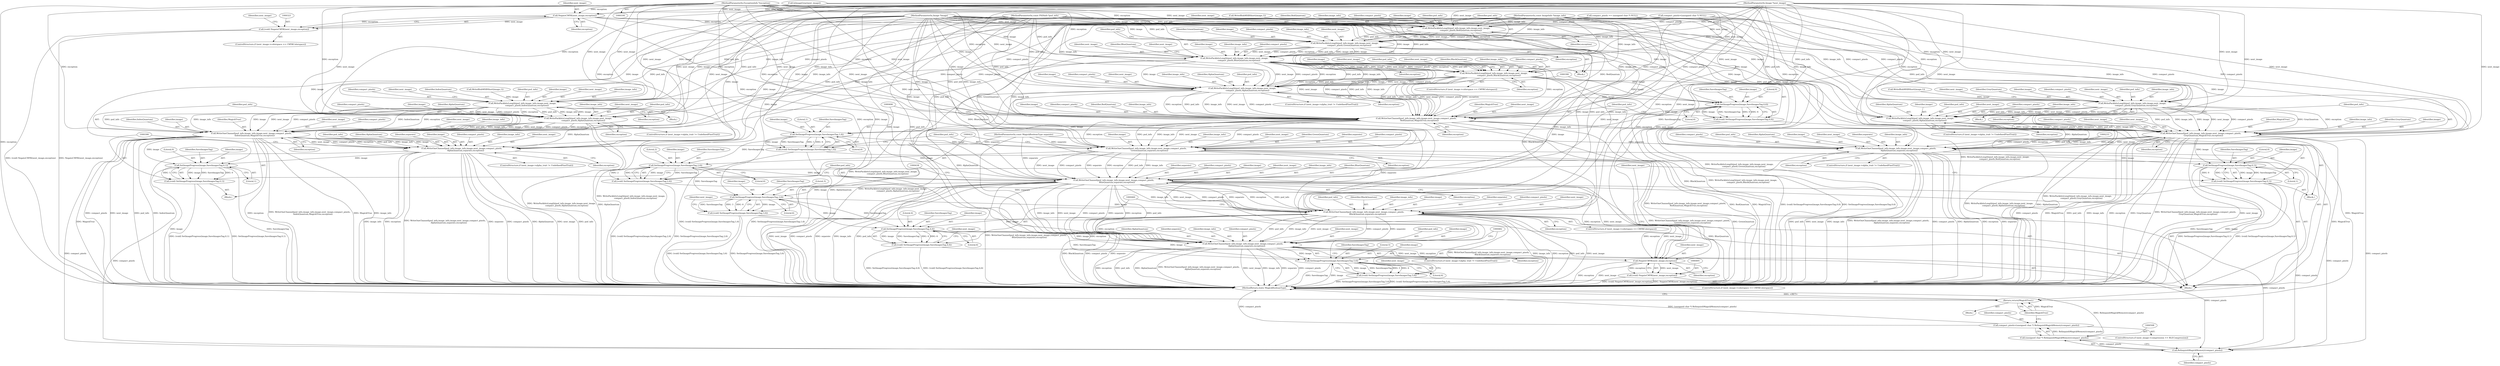 digraph "0_ImageMagick_6f1879d498bcc5cce12fe0c5decb8dbc0f608e5d@pointer" {
"1000110" [label="(MethodParameterIn,ExceptionInfo *exception)"];
"1000186" [label="(Call,WritePackbitsLength(psd_info,image_info,image,next_image,\n            compact_pixels,GrayQuantum,exception))"];
"1000200" [label="(Call,WritePackbitsLength(psd_info,image_info,image,next_image,\n              compact_pixels,AlphaQuantum,exception))"];
"1000208" [label="(Call,WriteOneChannel(psd_info,image_info,image,next_image,compact_pixels,\n        GrayQuantum,MagickTrue,exception))"];
"1000223" [label="(Call,WriteOneChannel(psd_info,image_info,image,next_image,compact_pixels,\n          AlphaQuantum,separate,exception))"];
"1000234" [label="(Call,SetImageProgress(image,SaveImagesTag,0,1))"];
"1000232" [label="(Call,(void) SetImageProgress(image,SaveImagesTag,0,1))"];
"1000509" [label="(Call,RelinquishMagickMemory(compact_pixels))"];
"1000507" [label="(Call,(unsigned char *) RelinquishMagickMemory(compact_pixels))"];
"1000505" [label="(Call,compact_pixels=(unsigned char *) RelinquishMagickMemory(compact_pixels))"];
"1000511" [label="(Return,return(MagickTrue);)"];
"1000259" [label="(Call,WritePackbitsLength(psd_info,image_info,image,next_image,\n              compact_pixels,IndexQuantum,exception))"];
"1000273" [label="(Call,WritePackbitsLength(psd_info,image_info,image,next_image,\n                compact_pixels,AlphaQuantum,exception))"];
"1000281" [label="(Call,WriteOneChannel(psd_info,image_info,image,next_image,compact_pixels,\n          IndexQuantum,MagickTrue,exception))"];
"1000296" [label="(Call,WriteOneChannel(psd_info,image_info,image,next_image,compact_pixels,\n            AlphaQuantum,separate,exception))"];
"1000307" [label="(Call,SetImageProgress(image,SaveImagesTag,0,1))"];
"1000305" [label="(Call,(void) SetImageProgress(image,SaveImagesTag,0,1))"];
"1000322" [label="(Call,NegateCMYK(next_image,exception))"];
"1000320" [label="(Call,(void) NegateCMYK(next_image,exception))"];
"1000337" [label="(Call,WritePackbitsLength(psd_info,image_info,image,next_image,\n              compact_pixels,RedQuantum,exception))"];
"1000345" [label="(Call,WritePackbitsLength(psd_info,image_info,image,next_image,\n              compact_pixels,GreenQuantum,exception))"];
"1000353" [label="(Call,WritePackbitsLength(psd_info,image_info,image,next_image,\n              compact_pixels,BlueQuantum,exception))"];
"1000367" [label="(Call,WritePackbitsLength(psd_info,image_info,image,next_image,\n                compact_pixels,BlackQuantum,exception))"];
"1000381" [label="(Call,WritePackbitsLength(psd_info,image_info,image,next_image,\n                compact_pixels,AlphaQuantum,exception))"];
"1000391" [label="(Call,SetImageProgress(image,SaveImagesTag,0,6))"];
"1000389" [label="(Call,(void) SetImageProgress(image,SaveImagesTag,0,6))"];
"1000396" [label="(Call,WriteOneChannel(psd_info,image_info,image,next_image,compact_pixels,\n          RedQuantum,MagickTrue,exception))"];
"1000407" [label="(Call,SetImageProgress(image,SaveImagesTag,1,6))"];
"1000405" [label="(Call,(void) SetImageProgress(image,SaveImagesTag,1,6))"];
"1000412" [label="(Call,WriteOneChannel(psd_info,image_info,image,next_image,compact_pixels,\n          GreenQuantum,separate,exception))"];
"1000423" [label="(Call,SetImageProgress(image,SaveImagesTag,2,6))"];
"1000421" [label="(Call,(void) SetImageProgress(image,SaveImagesTag,2,6))"];
"1000428" [label="(Call,WriteOneChannel(psd_info,image_info,image,next_image,compact_pixels,\n          BlueQuantum,separate,exception))"];
"1000439" [label="(Call,SetImageProgress(image,SaveImagesTag,3,6))"];
"1000437" [label="(Call,(void) SetImageProgress(image,SaveImagesTag,3,6))"];
"1000450" [label="(Call,WriteOneChannel(psd_info,image_info,image,next_image,compact_pixels,\n            BlackQuantum,separate,exception))"];
"1000461" [label="(Call,SetImageProgress(image,SaveImagesTag,4,6))"];
"1000459" [label="(Call,(void) SetImageProgress(image,SaveImagesTag,4,6))"];
"1000472" [label="(Call,WriteOneChannel(psd_info,image_info,image,next_image,compact_pixels,\n            AlphaQuantum,separate,exception))"];
"1000483" [label="(Call,SetImageProgress(image,SaveImagesTag,5,6))"];
"1000481" [label="(Call,(void) SetImageProgress(image,SaveImagesTag,5,6))"];
"1000496" [label="(Call,NegateCMYK(next_image,exception))"];
"1000494" [label="(Call,(void) NegateCMYK(next_image,exception))"];
"1000483" [label="(Call,SetImageProgress(image,SaveImagesTag,5,6))"];
"1000509" [label="(Call,RelinquishMagickMemory(compact_pixels))"];
"1000412" [label="(Call,WriteOneChannel(psd_info,image_info,image,next_image,compact_pixels,\n          GreenQuantum,separate,exception))"];
"1000393" [label="(Identifier,SaveImagesTag)"];
"1000397" [label="(Identifier,psd_info)"];
"1000424" [label="(Identifier,image)"];
"1000484" [label="(Identifier,image)"];
"1000170" [label="(Call,IsImageGray(next_image))"];
"1000478" [label="(Identifier,AlphaQuantum)"];
"1000415" [label="(Identifier,image)"];
"1000228" [label="(Identifier,compact_pixels)"];
"1000403" [label="(Identifier,MagickTrue)"];
"1000364" [label="(Identifier,next_image)"];
"1000479" [label="(Identifier,separate)"];
"1000192" [label="(Identifier,GrayQuantum)"];
"1000213" [label="(Identifier,compact_pixels)"];
"1000189" [label="(Identifier,image)"];
"1000260" [label="(Identifier,psd_info)"];
"1000408" [label="(Identifier,image)"];
"1000298" [label="(Identifier,image_info)"];
"1000378" [label="(Identifier,next_image)"];
"1000290" [label="(ControlStructure,if (next_image->alpha_trait != UndefinedPixelTrait))"];
"1000437" [label="(Call,(void) SetImageProgress(image,SaveImagesTag,3,6))"];
"1000202" [label="(Identifier,image_info)"];
"1000481" [label="(Call,(void) SetImageProgress(image,SaveImagesTag,5,6))"];
"1000220" [label="(Identifier,next_image)"];
"1000212" [label="(Identifier,next_image)"];
"1000296" [label="(Call,WriteOneChannel(psd_info,image_info,image,next_image,compact_pixels,\n            AlphaQuantum,separate,exception))"];
"1000340" [label="(Identifier,image)"];
"1000348" [label="(Identifier,image)"];
"1000413" [label="(Identifier,psd_info)"];
"1000474" [label="(Identifier,image_info)"];
"1000224" [label="(Identifier,psd_info)"];
"1000443" [label="(Literal,6)"];
"1000477" [label="(Identifier,compact_pixels)"];
"1000512" [label="(Identifier,MagickTrue)"];
"1000263" [label="(Identifier,next_image)"];
"1000201" [label="(Identifier,psd_info)"];
"1000307" [label="(Call,SetImageProgress(image,SaveImagesTag,0,1))"];
"1000313" [label="(Block,)"];
"1000266" [label="(Identifier,exception)"];
"1000186" [label="(Call,WritePackbitsLength(psd_info,image_info,image,next_image,\n            compact_pixels,GrayQuantum,exception))"];
"1000373" [label="(Identifier,BlackQuantum)"];
"1000350" [label="(Identifier,compact_pixels)"];
"1000356" [label="(Identifier,image)"];
"1000505" [label="(Call,compact_pixels=(unsigned char *) RelinquishMagickMemory(compact_pixels))"];
"1000300" [label="(Identifier,next_image)"];
"1000209" [label="(Identifier,psd_info)"];
"1000410" [label="(Literal,1)"];
"1000229" [label="(Identifier,AlphaQuantum)"];
"1000206" [label="(Identifier,AlphaQuantum)"];
"1000370" [label="(Identifier,image)"];
"1000208" [label="(Call,WriteOneChannel(psd_info,image_info,image,next_image,compact_pixels,\n        GrayQuantum,MagickTrue,exception))"];
"1000226" [label="(Identifier,image)"];
"1000510" [label="(Identifier,compact_pixels)"];
"1000105" [label="(MethodParameterIn,const PSDInfo *psd_info)"];
"1000106" [label="(MethodParameterIn,const ImageInfo *image_info)"];
"1000261" [label="(Identifier,image_info)"];
"1000498" [label="(Identifier,exception)"];
"1000361" [label="(ControlStructure,if (next_image->colorspace == CMYKColorspace))"];
"1000282" [label="(Identifier,psd_info)"];
"1000463" [label="(Identifier,SaveImagesTag)"];
"1000344" [label="(Identifier,exception)"];
"1000368" [label="(Identifier,psd_info)"];
"1000276" [label="(Identifier,image)"];
"1000285" [label="(Identifier,next_image)"];
"1000238" [label="(Literal,1)"];
"1000384" [label="(Identifier,image)"];
"1000203" [label="(Identifier,image)"];
"1000392" [label="(Identifier,image)"];
"1000426" [label="(Literal,2)"];
"1000435" [label="(Identifier,separate)"];
"1000231" [label="(Identifier,exception)"];
"1000472" [label="(Call,WriteOneChannel(psd_info,image_info,image,next_image,compact_pixels,\n            AlphaQuantum,separate,exception))"];
"1000223" [label="(Call,WriteOneChannel(psd_info,image_info,image,next_image,compact_pixels,\n          AlphaQuantum,separate,exception))"];
"1000371" [label="(Identifier,next_image)"];
"1000507" [label="(Call,(unsigned char *) RelinquishMagickMemory(compact_pixels))"];
"1000405" [label="(Call,(void) SetImageProgress(image,SaveImagesTag,1,6))"];
"1000447" [label="(Identifier,next_image)"];
"1000491" [label="(Identifier,next_image)"];
"1000215" [label="(Identifier,MagickTrue)"];
"1000338" [label="(Identifier,psd_info)"];
"1000322" [label="(Call,NegateCMYK(next_image,exception))"];
"1000323" [label="(Identifier,next_image)"];
"1000433" [label="(Identifier,compact_pixels)"];
"1000462" [label="(Identifier,image)"];
"1000480" [label="(Identifier,exception)"];
"1000511" [label="(Return,return(MagickTrue);)"];
"1000355" [label="(Identifier,image_info)"];
"1000431" [label="(Identifier,image)"];
"1000331" [label="(Block,)"];
"1000286" [label="(Identifier,compact_pixels)"];
"1000358" [label="(Identifier,compact_pixels)"];
"1000414" [label="(Identifier,image_info)"];
"1000386" [label="(Identifier,compact_pixels)"];
"1000465" [label="(Literal,6)"];
"1000160" [label="(Call,compact_pixels == (unsigned char *) NULL)"];
"1000280" [label="(Identifier,exception)"];
"1000293" [label="(Identifier,next_image)"];
"1000502" [label="(Identifier,next_image)"];
"1000253" [label="(Block,)"];
"1000476" [label="(Identifier,next_image)"];
"1000494" [label="(Call,(void) NegateCMYK(next_image,exception))"];
"1000191" [label="(Identifier,compact_pixels)"];
"1000429" [label="(Identifier,psd_info)"];
"1000488" [label="(ControlStructure,if (next_image->colorspace == CMYKColorspace))"];
"1000111" [label="(Block,)"];
"1000310" [label="(Literal,0)"];
"1000108" [label="(MethodParameterIn,Image *next_image)"];
"1000264" [label="(Identifier,compact_pixels)"];
"1000416" [label="(Identifier,next_image)"];
"1000375" [label="(ControlStructure,if (next_image->alpha_trait != UndefinedPixelTrait))"];
"1000388" [label="(Identifier,exception)"];
"1000428" [label="(Call,WriteOneChannel(psd_info,image_info,image,next_image,compact_pixels,\n          BlueQuantum,separate,exception))"];
"1000227" [label="(Identifier,next_image)"];
"1000194" [label="(ControlStructure,if (next_image->alpha_trait != UndefinedPixelTrait))"];
"1000383" [label="(Identifier,image_info)"];
"1000400" [label="(Identifier,next_image)"];
"1000497" [label="(Identifier,next_image)"];
"1000360" [label="(Identifier,exception)"];
"1000464" [label="(Literal,4)"];
"1000469" [label="(Identifier,next_image)"];
"1000387" [label="(Identifier,AlphaQuantum)"];
"1000110" [label="(MethodParameterIn,ExceptionInfo *exception)"];
"1000367" [label="(Call,WritePackbitsLength(psd_info,image_info,image,next_image,\n                compact_pixels,BlackQuantum,exception))"];
"1000270" [label="(Identifier,next_image)"];
"1000236" [label="(Identifier,SaveImagesTag)"];
"1000341" [label="(Identifier,next_image)"];
"1000432" [label="(Identifier,next_image)"];
"1000353" [label="(Call,WritePackbitsLength(psd_info,image_info,image,next_image,\n              compact_pixels,BlueQuantum,exception))"];
"1000109" [label="(MethodParameterIn,const MagickBooleanType separate)"];
"1000459" [label="(Call,(void) SetImageProgress(image,SaveImagesTag,4,6))"];
"1000466" [label="(ControlStructure,if (next_image->alpha_trait != UndefinedPixelTrait))"];
"1000496" [label="(Call,NegateCMYK(next_image,exception))"];
"1000190" [label="(Identifier,next_image)"];
"1000237" [label="(Literal,0)"];
"1000411" [label="(Literal,6)"];
"1000399" [label="(Identifier,image)"];
"1000265" [label="(Identifier,IndexQuantum)"];
"1000473" [label="(Identifier,psd_info)"];
"1000475" [label="(Identifier,image)"];
"1000382" [label="(Identifier,psd_info)"];
"1000187" [label="(Identifier,psd_info)"];
"1000451" [label="(Identifier,psd_info)"];
"1000506" [label="(Identifier,compact_pixels)"];
"1000389" [label="(Call,(void) SetImageProgress(image,SaveImagesTag,0,6))"];
"1000278" [label="(Identifier,compact_pixels)"];
"1000441" [label="(Identifier,SaveImagesTag)"];
"1000188" [label="(Identifier,image_info)"];
"1000183" [label="(Call,WriteBlobMSBShort(image,1))"];
"1000230" [label="(Identifier,separate)"];
"1000283" [label="(Identifier,image_info)"];
"1000204" [label="(Identifier,next_image)"];
"1000485" [label="(Identifier,SaveImagesTag)"];
"1000409" [label="(Identifier,SaveImagesTag)"];
"1000210" [label="(Identifier,image_info)"];
"1000328" [label="(Identifier,next_image)"];
"1000256" [label="(Call,WriteBlobMSBShort(image,1))"];
"1000352" [label="(Identifier,exception)"];
"1000427" [label="(Literal,6)"];
"1000436" [label="(Identifier,exception)"];
"1000289" [label="(Identifier,exception)"];
"1000351" [label="(Identifier,GreenQuantum)"];
"1000357" [label="(Identifier,next_image)"];
"1000235" [label="(Identifier,image)"];
"1000297" [label="(Identifier,psd_info)"];
"1000456" [label="(Identifier,BlackQuantum)"];
"1000407" [label="(Call,SetImageProgress(image,SaveImagesTag,1,6))"];
"1000513" [label="(MethodReturn,static MagickBooleanType)"];
"1000461" [label="(Call,SetImageProgress(image,SaveImagesTag,4,6))"];
"1000458" [label="(Identifier,exception)"];
"1000359" [label="(Identifier,BlueQuantum)"];
"1000234" [label="(Call,SetImageProgress(image,SaveImagesTag,0,1))"];
"1000395" [label="(Literal,6)"];
"1000107" [label="(MethodParameterIn,Image *image)"];
"1000207" [label="(Identifier,exception)"];
"1000345" [label="(Call,WritePackbitsLength(psd_info,image_info,image,next_image,\n              compact_pixels,GreenQuantum,exception))"];
"1000287" [label="(Identifier,IndexQuantum)"];
"1000334" [label="(Call,WriteBlobMSBShort(image,1))"];
"1000452" [label="(Identifier,image_info)"];
"1000205" [label="(Identifier,compact_pixels)"];
"1000381" [label="(Call,WritePackbitsLength(psd_info,image_info,image,next_image,\n                compact_pixels,AlphaQuantum,exception))"];
"1000232" [label="(Call,(void) SetImageProgress(image,SaveImagesTag,0,1))"];
"1000401" [label="(Identifier,compact_pixels)"];
"1000343" [label="(Identifier,RedQuantum)"];
"1000284" [label="(Identifier,image)"];
"1000324" [label="(Identifier,exception)"];
"1000262" [label="(Identifier,image)"];
"1000420" [label="(Identifier,exception)"];
"1000453" [label="(Identifier,image)"];
"1000457" [label="(Identifier,separate)"];
"1000246" [label="(Block,)"];
"1000339" [label="(Identifier,image_info)"];
"1000418" [label="(Identifier,GreenQuantum)"];
"1000430" [label="(Identifier,image_info)"];
"1000487" [label="(Literal,6)"];
"1000354" [label="(Identifier,psd_info)"];
"1000267" [label="(ControlStructure,if (next_image->alpha_trait != UndefinedPixelTrait))"];
"1000499" [label="(ControlStructure,if (next_image->compression == RLECompression))"];
"1000425" [label="(Identifier,SaveImagesTag)"];
"1000128" [label="(Call,compact_pixels=(unsigned char *) NULL)"];
"1000273" [label="(Call,WritePackbitsLength(psd_info,image_info,image,next_image,\n                compact_pixels,AlphaQuantum,exception))"];
"1000439" [label="(Call,SetImageProgress(image,SaveImagesTag,3,6))"];
"1000216" [label="(Identifier,exception)"];
"1000342" [label="(Identifier,compact_pixels)"];
"1000442" [label="(Literal,3)"];
"1000311" [label="(Literal,1)"];
"1000404" [label="(Identifier,exception)"];
"1000369" [label="(Identifier,image_info)"];
"1000279" [label="(Identifier,AlphaQuantum)"];
"1000320" [label="(Call,(void) NegateCMYK(next_image,exception))"];
"1000394" [label="(Literal,0)"];
"1000302" [label="(Identifier,AlphaQuantum)"];
"1000288" [label="(Identifier,MagickTrue)"];
"1000305" [label="(Call,(void) SetImageProgress(image,SaveImagesTag,0,1))"];
"1000217" [label="(ControlStructure,if (next_image->alpha_trait != UndefinedPixelTrait))"];
"1000450" [label="(Call,WriteOneChannel(psd_info,image_info,image,next_image,compact_pixels,\n            BlackQuantum,separate,exception))"];
"1000444" [label="(ControlStructure,if (next_image->colorspace == CMYKColorspace))"];
"1000419" [label="(Identifier,separate)"];
"1000304" [label="(Identifier,exception)"];
"1000486" [label="(Literal,5)"];
"1000434" [label="(Identifier,BlueQuantum)"];
"1000275" [label="(Identifier,image_info)"];
"1000346" [label="(Identifier,psd_info)"];
"1000440" [label="(Identifier,image)"];
"1000303" [label="(Identifier,separate)"];
"1000197" [label="(Identifier,next_image)"];
"1000347" [label="(Identifier,image_info)"];
"1000372" [label="(Identifier,compact_pixels)"];
"1000402" [label="(Identifier,RedQuantum)"];
"1000299" [label="(Identifier,image)"];
"1000421" [label="(Call,(void) SetImageProgress(image,SaveImagesTag,2,6))"];
"1000417" [label="(Identifier,compact_pixels)"];
"1000259" [label="(Call,WritePackbitsLength(psd_info,image_info,image,next_image,\n              compact_pixels,IndexQuantum,exception))"];
"1000173" [label="(Block,)"];
"1000455" [label="(Identifier,compact_pixels)"];
"1000398" [label="(Identifier,image_info)"];
"1000277" [label="(Identifier,next_image)"];
"1000225" [label="(Identifier,image_info)"];
"1000281" [label="(Call,WriteOneChannel(psd_info,image_info,image,next_image,compact_pixels,\n          IndexQuantum,MagickTrue,exception))"];
"1000454" [label="(Identifier,next_image)"];
"1000309" [label="(Identifier,SaveImagesTag)"];
"1000200" [label="(Call,WritePackbitsLength(psd_info,image_info,image,next_image,\n              compact_pixels,AlphaQuantum,exception))"];
"1000391" [label="(Call,SetImageProgress(image,SaveImagesTag,0,6))"];
"1000423" [label="(Call,SetImageProgress(image,SaveImagesTag,2,6))"];
"1000301" [label="(Identifier,compact_pixels)"];
"1000214" [label="(Identifier,GrayQuantum)"];
"1000385" [label="(Identifier,next_image)"];
"1000349" [label="(Identifier,next_image)"];
"1000314" [label="(ControlStructure,if (next_image->colorspace == CMYKColorspace))"];
"1000337" [label="(Call,WritePackbitsLength(psd_info,image_info,image,next_image,\n              compact_pixels,RedQuantum,exception))"];
"1000180" [label="(Block,)"];
"1000374" [label="(Identifier,exception)"];
"1000211" [label="(Identifier,image)"];
"1000193" [label="(Identifier,exception)"];
"1000308" [label="(Identifier,image)"];
"1000274" [label="(Identifier,psd_info)"];
"1000396" [label="(Call,WriteOneChannel(psd_info,image_info,image,next_image,compact_pixels,\n          RedQuantum,MagickTrue,exception))"];
"1000110" -> "1000104"  [label="AST: "];
"1000110" -> "1000513"  [label="DDG: exception"];
"1000110" -> "1000186"  [label="DDG: exception"];
"1000110" -> "1000200"  [label="DDG: exception"];
"1000110" -> "1000208"  [label="DDG: exception"];
"1000110" -> "1000223"  [label="DDG: exception"];
"1000110" -> "1000259"  [label="DDG: exception"];
"1000110" -> "1000273"  [label="DDG: exception"];
"1000110" -> "1000281"  [label="DDG: exception"];
"1000110" -> "1000296"  [label="DDG: exception"];
"1000110" -> "1000322"  [label="DDG: exception"];
"1000110" -> "1000337"  [label="DDG: exception"];
"1000110" -> "1000345"  [label="DDG: exception"];
"1000110" -> "1000353"  [label="DDG: exception"];
"1000110" -> "1000367"  [label="DDG: exception"];
"1000110" -> "1000381"  [label="DDG: exception"];
"1000110" -> "1000396"  [label="DDG: exception"];
"1000110" -> "1000412"  [label="DDG: exception"];
"1000110" -> "1000428"  [label="DDG: exception"];
"1000110" -> "1000450"  [label="DDG: exception"];
"1000110" -> "1000472"  [label="DDG: exception"];
"1000110" -> "1000496"  [label="DDG: exception"];
"1000186" -> "1000180"  [label="AST: "];
"1000186" -> "1000193"  [label="CFG: "];
"1000187" -> "1000186"  [label="AST: "];
"1000188" -> "1000186"  [label="AST: "];
"1000189" -> "1000186"  [label="AST: "];
"1000190" -> "1000186"  [label="AST: "];
"1000191" -> "1000186"  [label="AST: "];
"1000192" -> "1000186"  [label="AST: "];
"1000193" -> "1000186"  [label="AST: "];
"1000197" -> "1000186"  [label="CFG: "];
"1000186" -> "1000513"  [label="DDG: WritePackbitsLength(psd_info,image_info,image,next_image,\n            compact_pixels,GrayQuantum,exception)"];
"1000105" -> "1000186"  [label="DDG: psd_info"];
"1000106" -> "1000186"  [label="DDG: image_info"];
"1000183" -> "1000186"  [label="DDG: image"];
"1000107" -> "1000186"  [label="DDG: image"];
"1000170" -> "1000186"  [label="DDG: next_image"];
"1000108" -> "1000186"  [label="DDG: next_image"];
"1000128" -> "1000186"  [label="DDG: compact_pixels"];
"1000160" -> "1000186"  [label="DDG: compact_pixels"];
"1000186" -> "1000200"  [label="DDG: psd_info"];
"1000186" -> "1000200"  [label="DDG: image_info"];
"1000186" -> "1000200"  [label="DDG: image"];
"1000186" -> "1000200"  [label="DDG: next_image"];
"1000186" -> "1000200"  [label="DDG: compact_pixels"];
"1000186" -> "1000200"  [label="DDG: exception"];
"1000186" -> "1000208"  [label="DDG: psd_info"];
"1000186" -> "1000208"  [label="DDG: image_info"];
"1000186" -> "1000208"  [label="DDG: image"];
"1000186" -> "1000208"  [label="DDG: next_image"];
"1000186" -> "1000208"  [label="DDG: compact_pixels"];
"1000186" -> "1000208"  [label="DDG: GrayQuantum"];
"1000186" -> "1000208"  [label="DDG: exception"];
"1000200" -> "1000194"  [label="AST: "];
"1000200" -> "1000207"  [label="CFG: "];
"1000201" -> "1000200"  [label="AST: "];
"1000202" -> "1000200"  [label="AST: "];
"1000203" -> "1000200"  [label="AST: "];
"1000204" -> "1000200"  [label="AST: "];
"1000205" -> "1000200"  [label="AST: "];
"1000206" -> "1000200"  [label="AST: "];
"1000207" -> "1000200"  [label="AST: "];
"1000209" -> "1000200"  [label="CFG: "];
"1000200" -> "1000513"  [label="DDG: WritePackbitsLength(psd_info,image_info,image,next_image,\n              compact_pixels,AlphaQuantum,exception)"];
"1000200" -> "1000513"  [label="DDG: AlphaQuantum"];
"1000105" -> "1000200"  [label="DDG: psd_info"];
"1000106" -> "1000200"  [label="DDG: image_info"];
"1000107" -> "1000200"  [label="DDG: image"];
"1000108" -> "1000200"  [label="DDG: next_image"];
"1000200" -> "1000208"  [label="DDG: psd_info"];
"1000200" -> "1000208"  [label="DDG: image_info"];
"1000200" -> "1000208"  [label="DDG: image"];
"1000200" -> "1000208"  [label="DDG: next_image"];
"1000200" -> "1000208"  [label="DDG: compact_pixels"];
"1000200" -> "1000208"  [label="DDG: exception"];
"1000200" -> "1000223"  [label="DDG: AlphaQuantum"];
"1000208" -> "1000173"  [label="AST: "];
"1000208" -> "1000216"  [label="CFG: "];
"1000209" -> "1000208"  [label="AST: "];
"1000210" -> "1000208"  [label="AST: "];
"1000211" -> "1000208"  [label="AST: "];
"1000212" -> "1000208"  [label="AST: "];
"1000213" -> "1000208"  [label="AST: "];
"1000214" -> "1000208"  [label="AST: "];
"1000215" -> "1000208"  [label="AST: "];
"1000216" -> "1000208"  [label="AST: "];
"1000220" -> "1000208"  [label="CFG: "];
"1000208" -> "1000513"  [label="DDG: psd_info"];
"1000208" -> "1000513"  [label="DDG: image_info"];
"1000208" -> "1000513"  [label="DDG: exception"];
"1000208" -> "1000513"  [label="DDG: GrayQuantum"];
"1000208" -> "1000513"  [label="DDG: WriteOneChannel(psd_info,image_info,image,next_image,compact_pixels,\n        GrayQuantum,MagickTrue,exception)"];
"1000208" -> "1000513"  [label="DDG: next_image"];
"1000208" -> "1000513"  [label="DDG: compact_pixels"];
"1000208" -> "1000513"  [label="DDG: MagickTrue"];
"1000105" -> "1000208"  [label="DDG: psd_info"];
"1000106" -> "1000208"  [label="DDG: image_info"];
"1000107" -> "1000208"  [label="DDG: image"];
"1000170" -> "1000208"  [label="DDG: next_image"];
"1000108" -> "1000208"  [label="DDG: next_image"];
"1000128" -> "1000208"  [label="DDG: compact_pixels"];
"1000160" -> "1000208"  [label="DDG: compact_pixels"];
"1000208" -> "1000223"  [label="DDG: psd_info"];
"1000208" -> "1000223"  [label="DDG: image_info"];
"1000208" -> "1000223"  [label="DDG: image"];
"1000208" -> "1000223"  [label="DDG: next_image"];
"1000208" -> "1000223"  [label="DDG: compact_pixels"];
"1000208" -> "1000223"  [label="DDG: exception"];
"1000208" -> "1000234"  [label="DDG: image"];
"1000208" -> "1000509"  [label="DDG: compact_pixels"];
"1000208" -> "1000511"  [label="DDG: MagickTrue"];
"1000223" -> "1000217"  [label="AST: "];
"1000223" -> "1000231"  [label="CFG: "];
"1000224" -> "1000223"  [label="AST: "];
"1000225" -> "1000223"  [label="AST: "];
"1000226" -> "1000223"  [label="AST: "];
"1000227" -> "1000223"  [label="AST: "];
"1000228" -> "1000223"  [label="AST: "];
"1000229" -> "1000223"  [label="AST: "];
"1000230" -> "1000223"  [label="AST: "];
"1000231" -> "1000223"  [label="AST: "];
"1000233" -> "1000223"  [label="CFG: "];
"1000223" -> "1000513"  [label="DDG: next_image"];
"1000223" -> "1000513"  [label="DDG: image_info"];
"1000223" -> "1000513"  [label="DDG: WriteOneChannel(psd_info,image_info,image,next_image,compact_pixels,\n          AlphaQuantum,separate,exception)"];
"1000223" -> "1000513"  [label="DDG: compact_pixels"];
"1000223" -> "1000513"  [label="DDG: AlphaQuantum"];
"1000223" -> "1000513"  [label="DDG: exception"];
"1000223" -> "1000513"  [label="DDG: separate"];
"1000223" -> "1000513"  [label="DDG: psd_info"];
"1000105" -> "1000223"  [label="DDG: psd_info"];
"1000106" -> "1000223"  [label="DDG: image_info"];
"1000107" -> "1000223"  [label="DDG: image"];
"1000108" -> "1000223"  [label="DDG: next_image"];
"1000109" -> "1000223"  [label="DDG: separate"];
"1000223" -> "1000234"  [label="DDG: image"];
"1000223" -> "1000509"  [label="DDG: compact_pixels"];
"1000234" -> "1000232"  [label="AST: "];
"1000234" -> "1000238"  [label="CFG: "];
"1000235" -> "1000234"  [label="AST: "];
"1000236" -> "1000234"  [label="AST: "];
"1000237" -> "1000234"  [label="AST: "];
"1000238" -> "1000234"  [label="AST: "];
"1000232" -> "1000234"  [label="CFG: "];
"1000234" -> "1000513"  [label="DDG: SaveImagesTag"];
"1000234" -> "1000513"  [label="DDG: image"];
"1000234" -> "1000232"  [label="DDG: image"];
"1000234" -> "1000232"  [label="DDG: SaveImagesTag"];
"1000234" -> "1000232"  [label="DDG: 0"];
"1000234" -> "1000232"  [label="DDG: 1"];
"1000107" -> "1000234"  [label="DDG: image"];
"1000232" -> "1000173"  [label="AST: "];
"1000233" -> "1000232"  [label="AST: "];
"1000502" -> "1000232"  [label="CFG: "];
"1000232" -> "1000513"  [label="DDG: (void) SetImageProgress(image,SaveImagesTag,0,1)"];
"1000232" -> "1000513"  [label="DDG: SetImageProgress(image,SaveImagesTag,0,1)"];
"1000509" -> "1000507"  [label="AST: "];
"1000509" -> "1000510"  [label="CFG: "];
"1000510" -> "1000509"  [label="AST: "];
"1000507" -> "1000509"  [label="CFG: "];
"1000509" -> "1000507"  [label="DDG: compact_pixels"];
"1000450" -> "1000509"  [label="DDG: compact_pixels"];
"1000281" -> "1000509"  [label="DDG: compact_pixels"];
"1000296" -> "1000509"  [label="DDG: compact_pixels"];
"1000472" -> "1000509"  [label="DDG: compact_pixels"];
"1000428" -> "1000509"  [label="DDG: compact_pixels"];
"1000507" -> "1000505"  [label="AST: "];
"1000508" -> "1000507"  [label="AST: "];
"1000505" -> "1000507"  [label="CFG: "];
"1000507" -> "1000513"  [label="DDG: RelinquishMagickMemory(compact_pixels)"];
"1000507" -> "1000505"  [label="DDG: RelinquishMagickMemory(compact_pixels)"];
"1000505" -> "1000499"  [label="AST: "];
"1000506" -> "1000505"  [label="AST: "];
"1000512" -> "1000505"  [label="CFG: "];
"1000505" -> "1000513"  [label="DDG: compact_pixels"];
"1000505" -> "1000513"  [label="DDG: (unsigned char *) RelinquishMagickMemory(compact_pixels)"];
"1000511" -> "1000111"  [label="AST: "];
"1000511" -> "1000512"  [label="CFG: "];
"1000512" -> "1000511"  [label="AST: "];
"1000513" -> "1000511"  [label="CFG: "];
"1000511" -> "1000513"  [label="DDG: <RET>"];
"1000512" -> "1000511"  [label="DDG: MagickTrue"];
"1000396" -> "1000511"  [label="DDG: MagickTrue"];
"1000281" -> "1000511"  [label="DDG: MagickTrue"];
"1000259" -> "1000253"  [label="AST: "];
"1000259" -> "1000266"  [label="CFG: "];
"1000260" -> "1000259"  [label="AST: "];
"1000261" -> "1000259"  [label="AST: "];
"1000262" -> "1000259"  [label="AST: "];
"1000263" -> "1000259"  [label="AST: "];
"1000264" -> "1000259"  [label="AST: "];
"1000265" -> "1000259"  [label="AST: "];
"1000266" -> "1000259"  [label="AST: "];
"1000270" -> "1000259"  [label="CFG: "];
"1000259" -> "1000513"  [label="DDG: WritePackbitsLength(psd_info,image_info,image,next_image,\n              compact_pixels,IndexQuantum,exception)"];
"1000105" -> "1000259"  [label="DDG: psd_info"];
"1000106" -> "1000259"  [label="DDG: image_info"];
"1000256" -> "1000259"  [label="DDG: image"];
"1000107" -> "1000259"  [label="DDG: image"];
"1000170" -> "1000259"  [label="DDG: next_image"];
"1000108" -> "1000259"  [label="DDG: next_image"];
"1000128" -> "1000259"  [label="DDG: compact_pixels"];
"1000160" -> "1000259"  [label="DDG: compact_pixels"];
"1000259" -> "1000273"  [label="DDG: psd_info"];
"1000259" -> "1000273"  [label="DDG: image_info"];
"1000259" -> "1000273"  [label="DDG: image"];
"1000259" -> "1000273"  [label="DDG: next_image"];
"1000259" -> "1000273"  [label="DDG: compact_pixels"];
"1000259" -> "1000273"  [label="DDG: exception"];
"1000259" -> "1000281"  [label="DDG: psd_info"];
"1000259" -> "1000281"  [label="DDG: image_info"];
"1000259" -> "1000281"  [label="DDG: image"];
"1000259" -> "1000281"  [label="DDG: next_image"];
"1000259" -> "1000281"  [label="DDG: compact_pixels"];
"1000259" -> "1000281"  [label="DDG: IndexQuantum"];
"1000259" -> "1000281"  [label="DDG: exception"];
"1000273" -> "1000267"  [label="AST: "];
"1000273" -> "1000280"  [label="CFG: "];
"1000274" -> "1000273"  [label="AST: "];
"1000275" -> "1000273"  [label="AST: "];
"1000276" -> "1000273"  [label="AST: "];
"1000277" -> "1000273"  [label="AST: "];
"1000278" -> "1000273"  [label="AST: "];
"1000279" -> "1000273"  [label="AST: "];
"1000280" -> "1000273"  [label="AST: "];
"1000282" -> "1000273"  [label="CFG: "];
"1000273" -> "1000513"  [label="DDG: WritePackbitsLength(psd_info,image_info,image,next_image,\n                compact_pixels,AlphaQuantum,exception)"];
"1000273" -> "1000513"  [label="DDG: AlphaQuantum"];
"1000105" -> "1000273"  [label="DDG: psd_info"];
"1000106" -> "1000273"  [label="DDG: image_info"];
"1000107" -> "1000273"  [label="DDG: image"];
"1000108" -> "1000273"  [label="DDG: next_image"];
"1000273" -> "1000281"  [label="DDG: psd_info"];
"1000273" -> "1000281"  [label="DDG: image_info"];
"1000273" -> "1000281"  [label="DDG: image"];
"1000273" -> "1000281"  [label="DDG: next_image"];
"1000273" -> "1000281"  [label="DDG: compact_pixels"];
"1000273" -> "1000281"  [label="DDG: exception"];
"1000273" -> "1000296"  [label="DDG: AlphaQuantum"];
"1000281" -> "1000246"  [label="AST: "];
"1000281" -> "1000289"  [label="CFG: "];
"1000282" -> "1000281"  [label="AST: "];
"1000283" -> "1000281"  [label="AST: "];
"1000284" -> "1000281"  [label="AST: "];
"1000285" -> "1000281"  [label="AST: "];
"1000286" -> "1000281"  [label="AST: "];
"1000287" -> "1000281"  [label="AST: "];
"1000288" -> "1000281"  [label="AST: "];
"1000289" -> "1000281"  [label="AST: "];
"1000293" -> "1000281"  [label="CFG: "];
"1000281" -> "1000513"  [label="DDG: compact_pixels"];
"1000281" -> "1000513"  [label="DDG: next_image"];
"1000281" -> "1000513"  [label="DDG: psd_info"];
"1000281" -> "1000513"  [label="DDG: IndexQuantum"];
"1000281" -> "1000513"  [label="DDG: exception"];
"1000281" -> "1000513"  [label="DDG: WriteOneChannel(psd_info,image_info,image,next_image,compact_pixels,\n          IndexQuantum,MagickTrue,exception)"];
"1000281" -> "1000513"  [label="DDG: MagickTrue"];
"1000281" -> "1000513"  [label="DDG: image_info"];
"1000105" -> "1000281"  [label="DDG: psd_info"];
"1000106" -> "1000281"  [label="DDG: image_info"];
"1000107" -> "1000281"  [label="DDG: image"];
"1000170" -> "1000281"  [label="DDG: next_image"];
"1000108" -> "1000281"  [label="DDG: next_image"];
"1000128" -> "1000281"  [label="DDG: compact_pixels"];
"1000160" -> "1000281"  [label="DDG: compact_pixels"];
"1000281" -> "1000296"  [label="DDG: psd_info"];
"1000281" -> "1000296"  [label="DDG: image_info"];
"1000281" -> "1000296"  [label="DDG: image"];
"1000281" -> "1000296"  [label="DDG: next_image"];
"1000281" -> "1000296"  [label="DDG: compact_pixels"];
"1000281" -> "1000296"  [label="DDG: exception"];
"1000281" -> "1000307"  [label="DDG: image"];
"1000296" -> "1000290"  [label="AST: "];
"1000296" -> "1000304"  [label="CFG: "];
"1000297" -> "1000296"  [label="AST: "];
"1000298" -> "1000296"  [label="AST: "];
"1000299" -> "1000296"  [label="AST: "];
"1000300" -> "1000296"  [label="AST: "];
"1000301" -> "1000296"  [label="AST: "];
"1000302" -> "1000296"  [label="AST: "];
"1000303" -> "1000296"  [label="AST: "];
"1000304" -> "1000296"  [label="AST: "];
"1000306" -> "1000296"  [label="CFG: "];
"1000296" -> "1000513"  [label="DDG: image_info"];
"1000296" -> "1000513"  [label="DDG: exception"];
"1000296" -> "1000513"  [label="DDG: WriteOneChannel(psd_info,image_info,image,next_image,compact_pixels,\n            AlphaQuantum,separate,exception)"];
"1000296" -> "1000513"  [label="DDG: separate"];
"1000296" -> "1000513"  [label="DDG: compact_pixels"];
"1000296" -> "1000513"  [label="DDG: AlphaQuantum"];
"1000296" -> "1000513"  [label="DDG: next_image"];
"1000296" -> "1000513"  [label="DDG: psd_info"];
"1000105" -> "1000296"  [label="DDG: psd_info"];
"1000106" -> "1000296"  [label="DDG: image_info"];
"1000107" -> "1000296"  [label="DDG: image"];
"1000108" -> "1000296"  [label="DDG: next_image"];
"1000109" -> "1000296"  [label="DDG: separate"];
"1000296" -> "1000307"  [label="DDG: image"];
"1000307" -> "1000305"  [label="AST: "];
"1000307" -> "1000311"  [label="CFG: "];
"1000308" -> "1000307"  [label="AST: "];
"1000309" -> "1000307"  [label="AST: "];
"1000310" -> "1000307"  [label="AST: "];
"1000311" -> "1000307"  [label="AST: "];
"1000305" -> "1000307"  [label="CFG: "];
"1000307" -> "1000513"  [label="DDG: SaveImagesTag"];
"1000307" -> "1000513"  [label="DDG: image"];
"1000307" -> "1000305"  [label="DDG: image"];
"1000307" -> "1000305"  [label="DDG: SaveImagesTag"];
"1000307" -> "1000305"  [label="DDG: 0"];
"1000307" -> "1000305"  [label="DDG: 1"];
"1000107" -> "1000307"  [label="DDG: image"];
"1000305" -> "1000246"  [label="AST: "];
"1000306" -> "1000305"  [label="AST: "];
"1000502" -> "1000305"  [label="CFG: "];
"1000305" -> "1000513"  [label="DDG: (void) SetImageProgress(image,SaveImagesTag,0,1)"];
"1000305" -> "1000513"  [label="DDG: SetImageProgress(image,SaveImagesTag,0,1)"];
"1000322" -> "1000320"  [label="AST: "];
"1000322" -> "1000324"  [label="CFG: "];
"1000323" -> "1000322"  [label="AST: "];
"1000324" -> "1000322"  [label="AST: "];
"1000320" -> "1000322"  [label="CFG: "];
"1000322" -> "1000320"  [label="DDG: next_image"];
"1000322" -> "1000320"  [label="DDG: exception"];
"1000170" -> "1000322"  [label="DDG: next_image"];
"1000108" -> "1000322"  [label="DDG: next_image"];
"1000322" -> "1000337"  [label="DDG: next_image"];
"1000322" -> "1000337"  [label="DDG: exception"];
"1000322" -> "1000396"  [label="DDG: next_image"];
"1000322" -> "1000396"  [label="DDG: exception"];
"1000320" -> "1000314"  [label="AST: "];
"1000321" -> "1000320"  [label="AST: "];
"1000328" -> "1000320"  [label="CFG: "];
"1000320" -> "1000513"  [label="DDG: NegateCMYK(next_image,exception)"];
"1000320" -> "1000513"  [label="DDG: (void) NegateCMYK(next_image,exception)"];
"1000337" -> "1000331"  [label="AST: "];
"1000337" -> "1000344"  [label="CFG: "];
"1000338" -> "1000337"  [label="AST: "];
"1000339" -> "1000337"  [label="AST: "];
"1000340" -> "1000337"  [label="AST: "];
"1000341" -> "1000337"  [label="AST: "];
"1000342" -> "1000337"  [label="AST: "];
"1000343" -> "1000337"  [label="AST: "];
"1000344" -> "1000337"  [label="AST: "];
"1000346" -> "1000337"  [label="CFG: "];
"1000337" -> "1000513"  [label="DDG: WritePackbitsLength(psd_info,image_info,image,next_image,\n              compact_pixels,RedQuantum,exception)"];
"1000105" -> "1000337"  [label="DDG: psd_info"];
"1000106" -> "1000337"  [label="DDG: image_info"];
"1000334" -> "1000337"  [label="DDG: image"];
"1000107" -> "1000337"  [label="DDG: image"];
"1000170" -> "1000337"  [label="DDG: next_image"];
"1000108" -> "1000337"  [label="DDG: next_image"];
"1000128" -> "1000337"  [label="DDG: compact_pixels"];
"1000160" -> "1000337"  [label="DDG: compact_pixels"];
"1000337" -> "1000345"  [label="DDG: psd_info"];
"1000337" -> "1000345"  [label="DDG: image_info"];
"1000337" -> "1000345"  [label="DDG: image"];
"1000337" -> "1000345"  [label="DDG: next_image"];
"1000337" -> "1000345"  [label="DDG: compact_pixels"];
"1000337" -> "1000345"  [label="DDG: exception"];
"1000337" -> "1000396"  [label="DDG: RedQuantum"];
"1000345" -> "1000331"  [label="AST: "];
"1000345" -> "1000352"  [label="CFG: "];
"1000346" -> "1000345"  [label="AST: "];
"1000347" -> "1000345"  [label="AST: "];
"1000348" -> "1000345"  [label="AST: "];
"1000349" -> "1000345"  [label="AST: "];
"1000350" -> "1000345"  [label="AST: "];
"1000351" -> "1000345"  [label="AST: "];
"1000352" -> "1000345"  [label="AST: "];
"1000354" -> "1000345"  [label="CFG: "];
"1000345" -> "1000513"  [label="DDG: WritePackbitsLength(psd_info,image_info,image,next_image,\n              compact_pixels,GreenQuantum,exception)"];
"1000105" -> "1000345"  [label="DDG: psd_info"];
"1000106" -> "1000345"  [label="DDG: image_info"];
"1000107" -> "1000345"  [label="DDG: image"];
"1000108" -> "1000345"  [label="DDG: next_image"];
"1000345" -> "1000353"  [label="DDG: psd_info"];
"1000345" -> "1000353"  [label="DDG: image_info"];
"1000345" -> "1000353"  [label="DDG: image"];
"1000345" -> "1000353"  [label="DDG: next_image"];
"1000345" -> "1000353"  [label="DDG: compact_pixels"];
"1000345" -> "1000353"  [label="DDG: exception"];
"1000345" -> "1000412"  [label="DDG: GreenQuantum"];
"1000353" -> "1000331"  [label="AST: "];
"1000353" -> "1000360"  [label="CFG: "];
"1000354" -> "1000353"  [label="AST: "];
"1000355" -> "1000353"  [label="AST: "];
"1000356" -> "1000353"  [label="AST: "];
"1000357" -> "1000353"  [label="AST: "];
"1000358" -> "1000353"  [label="AST: "];
"1000359" -> "1000353"  [label="AST: "];
"1000360" -> "1000353"  [label="AST: "];
"1000364" -> "1000353"  [label="CFG: "];
"1000353" -> "1000513"  [label="DDG: WritePackbitsLength(psd_info,image_info,image,next_image,\n              compact_pixels,BlueQuantum,exception)"];
"1000105" -> "1000353"  [label="DDG: psd_info"];
"1000106" -> "1000353"  [label="DDG: image_info"];
"1000107" -> "1000353"  [label="DDG: image"];
"1000108" -> "1000353"  [label="DDG: next_image"];
"1000353" -> "1000367"  [label="DDG: psd_info"];
"1000353" -> "1000367"  [label="DDG: image_info"];
"1000353" -> "1000367"  [label="DDG: image"];
"1000353" -> "1000367"  [label="DDG: next_image"];
"1000353" -> "1000367"  [label="DDG: compact_pixels"];
"1000353" -> "1000367"  [label="DDG: exception"];
"1000353" -> "1000381"  [label="DDG: psd_info"];
"1000353" -> "1000381"  [label="DDG: image_info"];
"1000353" -> "1000381"  [label="DDG: image"];
"1000353" -> "1000381"  [label="DDG: next_image"];
"1000353" -> "1000381"  [label="DDG: compact_pixels"];
"1000353" -> "1000381"  [label="DDG: exception"];
"1000353" -> "1000391"  [label="DDG: image"];
"1000353" -> "1000396"  [label="DDG: psd_info"];
"1000353" -> "1000396"  [label="DDG: image_info"];
"1000353" -> "1000396"  [label="DDG: next_image"];
"1000353" -> "1000396"  [label="DDG: compact_pixels"];
"1000353" -> "1000396"  [label="DDG: exception"];
"1000353" -> "1000428"  [label="DDG: BlueQuantum"];
"1000367" -> "1000361"  [label="AST: "];
"1000367" -> "1000374"  [label="CFG: "];
"1000368" -> "1000367"  [label="AST: "];
"1000369" -> "1000367"  [label="AST: "];
"1000370" -> "1000367"  [label="AST: "];
"1000371" -> "1000367"  [label="AST: "];
"1000372" -> "1000367"  [label="AST: "];
"1000373" -> "1000367"  [label="AST: "];
"1000374" -> "1000367"  [label="AST: "];
"1000378" -> "1000367"  [label="CFG: "];
"1000367" -> "1000513"  [label="DDG: BlackQuantum"];
"1000367" -> "1000513"  [label="DDG: WritePackbitsLength(psd_info,image_info,image,next_image,\n                compact_pixels,BlackQuantum,exception)"];
"1000105" -> "1000367"  [label="DDG: psd_info"];
"1000106" -> "1000367"  [label="DDG: image_info"];
"1000107" -> "1000367"  [label="DDG: image"];
"1000108" -> "1000367"  [label="DDG: next_image"];
"1000367" -> "1000381"  [label="DDG: psd_info"];
"1000367" -> "1000381"  [label="DDG: image_info"];
"1000367" -> "1000381"  [label="DDG: image"];
"1000367" -> "1000381"  [label="DDG: next_image"];
"1000367" -> "1000381"  [label="DDG: compact_pixels"];
"1000367" -> "1000381"  [label="DDG: exception"];
"1000367" -> "1000391"  [label="DDG: image"];
"1000367" -> "1000396"  [label="DDG: psd_info"];
"1000367" -> "1000396"  [label="DDG: image_info"];
"1000367" -> "1000396"  [label="DDG: next_image"];
"1000367" -> "1000396"  [label="DDG: compact_pixels"];
"1000367" -> "1000396"  [label="DDG: exception"];
"1000367" -> "1000450"  [label="DDG: BlackQuantum"];
"1000381" -> "1000375"  [label="AST: "];
"1000381" -> "1000388"  [label="CFG: "];
"1000382" -> "1000381"  [label="AST: "];
"1000383" -> "1000381"  [label="AST: "];
"1000384" -> "1000381"  [label="AST: "];
"1000385" -> "1000381"  [label="AST: "];
"1000386" -> "1000381"  [label="AST: "];
"1000387" -> "1000381"  [label="AST: "];
"1000388" -> "1000381"  [label="AST: "];
"1000390" -> "1000381"  [label="CFG: "];
"1000381" -> "1000513"  [label="DDG: AlphaQuantum"];
"1000381" -> "1000513"  [label="DDG: WritePackbitsLength(psd_info,image_info,image,next_image,\n                compact_pixels,AlphaQuantum,exception)"];
"1000105" -> "1000381"  [label="DDG: psd_info"];
"1000106" -> "1000381"  [label="DDG: image_info"];
"1000107" -> "1000381"  [label="DDG: image"];
"1000108" -> "1000381"  [label="DDG: next_image"];
"1000381" -> "1000391"  [label="DDG: image"];
"1000381" -> "1000396"  [label="DDG: psd_info"];
"1000381" -> "1000396"  [label="DDG: image_info"];
"1000381" -> "1000396"  [label="DDG: next_image"];
"1000381" -> "1000396"  [label="DDG: compact_pixels"];
"1000381" -> "1000396"  [label="DDG: exception"];
"1000381" -> "1000472"  [label="DDG: AlphaQuantum"];
"1000391" -> "1000389"  [label="AST: "];
"1000391" -> "1000395"  [label="CFG: "];
"1000392" -> "1000391"  [label="AST: "];
"1000393" -> "1000391"  [label="AST: "];
"1000394" -> "1000391"  [label="AST: "];
"1000395" -> "1000391"  [label="AST: "];
"1000389" -> "1000391"  [label="CFG: "];
"1000391" -> "1000389"  [label="DDG: image"];
"1000391" -> "1000389"  [label="DDG: SaveImagesTag"];
"1000391" -> "1000389"  [label="DDG: 0"];
"1000391" -> "1000389"  [label="DDG: 6"];
"1000107" -> "1000391"  [label="DDG: image"];
"1000391" -> "1000396"  [label="DDG: image"];
"1000391" -> "1000407"  [label="DDG: SaveImagesTag"];
"1000389" -> "1000313"  [label="AST: "];
"1000390" -> "1000389"  [label="AST: "];
"1000397" -> "1000389"  [label="CFG: "];
"1000389" -> "1000513"  [label="DDG: (void) SetImageProgress(image,SaveImagesTag,0,6)"];
"1000389" -> "1000513"  [label="DDG: SetImageProgress(image,SaveImagesTag,0,6)"];
"1000396" -> "1000313"  [label="AST: "];
"1000396" -> "1000404"  [label="CFG: "];
"1000397" -> "1000396"  [label="AST: "];
"1000398" -> "1000396"  [label="AST: "];
"1000399" -> "1000396"  [label="AST: "];
"1000400" -> "1000396"  [label="AST: "];
"1000401" -> "1000396"  [label="AST: "];
"1000402" -> "1000396"  [label="AST: "];
"1000403" -> "1000396"  [label="AST: "];
"1000404" -> "1000396"  [label="AST: "];
"1000406" -> "1000396"  [label="CFG: "];
"1000396" -> "1000513"  [label="DDG: WriteOneChannel(psd_info,image_info,image,next_image,compact_pixels,\n          RedQuantum,MagickTrue,exception)"];
"1000396" -> "1000513"  [label="DDG: RedQuantum"];
"1000396" -> "1000513"  [label="DDG: MagickTrue"];
"1000105" -> "1000396"  [label="DDG: psd_info"];
"1000106" -> "1000396"  [label="DDG: image_info"];
"1000107" -> "1000396"  [label="DDG: image"];
"1000170" -> "1000396"  [label="DDG: next_image"];
"1000108" -> "1000396"  [label="DDG: next_image"];
"1000128" -> "1000396"  [label="DDG: compact_pixels"];
"1000160" -> "1000396"  [label="DDG: compact_pixels"];
"1000396" -> "1000407"  [label="DDG: image"];
"1000396" -> "1000412"  [label="DDG: psd_info"];
"1000396" -> "1000412"  [label="DDG: image_info"];
"1000396" -> "1000412"  [label="DDG: next_image"];
"1000396" -> "1000412"  [label="DDG: compact_pixels"];
"1000396" -> "1000412"  [label="DDG: exception"];
"1000407" -> "1000405"  [label="AST: "];
"1000407" -> "1000411"  [label="CFG: "];
"1000408" -> "1000407"  [label="AST: "];
"1000409" -> "1000407"  [label="AST: "];
"1000410" -> "1000407"  [label="AST: "];
"1000411" -> "1000407"  [label="AST: "];
"1000405" -> "1000407"  [label="CFG: "];
"1000407" -> "1000405"  [label="DDG: image"];
"1000407" -> "1000405"  [label="DDG: SaveImagesTag"];
"1000407" -> "1000405"  [label="DDG: 1"];
"1000407" -> "1000405"  [label="DDG: 6"];
"1000107" -> "1000407"  [label="DDG: image"];
"1000407" -> "1000412"  [label="DDG: image"];
"1000407" -> "1000423"  [label="DDG: SaveImagesTag"];
"1000405" -> "1000313"  [label="AST: "];
"1000406" -> "1000405"  [label="AST: "];
"1000413" -> "1000405"  [label="CFG: "];
"1000405" -> "1000513"  [label="DDG: (void) SetImageProgress(image,SaveImagesTag,1,6)"];
"1000405" -> "1000513"  [label="DDG: SetImageProgress(image,SaveImagesTag,1,6)"];
"1000412" -> "1000313"  [label="AST: "];
"1000412" -> "1000420"  [label="CFG: "];
"1000413" -> "1000412"  [label="AST: "];
"1000414" -> "1000412"  [label="AST: "];
"1000415" -> "1000412"  [label="AST: "];
"1000416" -> "1000412"  [label="AST: "];
"1000417" -> "1000412"  [label="AST: "];
"1000418" -> "1000412"  [label="AST: "];
"1000419" -> "1000412"  [label="AST: "];
"1000420" -> "1000412"  [label="AST: "];
"1000422" -> "1000412"  [label="CFG: "];
"1000412" -> "1000513"  [label="DDG: WriteOneChannel(psd_info,image_info,image,next_image,compact_pixels,\n          GreenQuantum,separate,exception)"];
"1000412" -> "1000513"  [label="DDG: GreenQuantum"];
"1000105" -> "1000412"  [label="DDG: psd_info"];
"1000106" -> "1000412"  [label="DDG: image_info"];
"1000107" -> "1000412"  [label="DDG: image"];
"1000108" -> "1000412"  [label="DDG: next_image"];
"1000109" -> "1000412"  [label="DDG: separate"];
"1000412" -> "1000423"  [label="DDG: image"];
"1000412" -> "1000428"  [label="DDG: psd_info"];
"1000412" -> "1000428"  [label="DDG: image_info"];
"1000412" -> "1000428"  [label="DDG: next_image"];
"1000412" -> "1000428"  [label="DDG: compact_pixels"];
"1000412" -> "1000428"  [label="DDG: separate"];
"1000412" -> "1000428"  [label="DDG: exception"];
"1000423" -> "1000421"  [label="AST: "];
"1000423" -> "1000427"  [label="CFG: "];
"1000424" -> "1000423"  [label="AST: "];
"1000425" -> "1000423"  [label="AST: "];
"1000426" -> "1000423"  [label="AST: "];
"1000427" -> "1000423"  [label="AST: "];
"1000421" -> "1000423"  [label="CFG: "];
"1000423" -> "1000421"  [label="DDG: image"];
"1000423" -> "1000421"  [label="DDG: SaveImagesTag"];
"1000423" -> "1000421"  [label="DDG: 2"];
"1000423" -> "1000421"  [label="DDG: 6"];
"1000107" -> "1000423"  [label="DDG: image"];
"1000423" -> "1000428"  [label="DDG: image"];
"1000423" -> "1000439"  [label="DDG: SaveImagesTag"];
"1000421" -> "1000313"  [label="AST: "];
"1000422" -> "1000421"  [label="AST: "];
"1000429" -> "1000421"  [label="CFG: "];
"1000421" -> "1000513"  [label="DDG: SetImageProgress(image,SaveImagesTag,2,6)"];
"1000421" -> "1000513"  [label="DDG: (void) SetImageProgress(image,SaveImagesTag,2,6)"];
"1000428" -> "1000313"  [label="AST: "];
"1000428" -> "1000436"  [label="CFG: "];
"1000429" -> "1000428"  [label="AST: "];
"1000430" -> "1000428"  [label="AST: "];
"1000431" -> "1000428"  [label="AST: "];
"1000432" -> "1000428"  [label="AST: "];
"1000433" -> "1000428"  [label="AST: "];
"1000434" -> "1000428"  [label="AST: "];
"1000435" -> "1000428"  [label="AST: "];
"1000436" -> "1000428"  [label="AST: "];
"1000438" -> "1000428"  [label="CFG: "];
"1000428" -> "1000513"  [label="DDG: WriteOneChannel(psd_info,image_info,image,next_image,compact_pixels,\n          BlueQuantum,separate,exception)"];
"1000428" -> "1000513"  [label="DDG: exception"];
"1000428" -> "1000513"  [label="DDG: BlueQuantum"];
"1000428" -> "1000513"  [label="DDG: next_image"];
"1000428" -> "1000513"  [label="DDG: compact_pixels"];
"1000428" -> "1000513"  [label="DDG: separate"];
"1000428" -> "1000513"  [label="DDG: image_info"];
"1000428" -> "1000513"  [label="DDG: psd_info"];
"1000105" -> "1000428"  [label="DDG: psd_info"];
"1000106" -> "1000428"  [label="DDG: image_info"];
"1000107" -> "1000428"  [label="DDG: image"];
"1000108" -> "1000428"  [label="DDG: next_image"];
"1000109" -> "1000428"  [label="DDG: separate"];
"1000428" -> "1000439"  [label="DDG: image"];
"1000428" -> "1000450"  [label="DDG: psd_info"];
"1000428" -> "1000450"  [label="DDG: image_info"];
"1000428" -> "1000450"  [label="DDG: next_image"];
"1000428" -> "1000450"  [label="DDG: compact_pixels"];
"1000428" -> "1000450"  [label="DDG: separate"];
"1000428" -> "1000450"  [label="DDG: exception"];
"1000428" -> "1000472"  [label="DDG: psd_info"];
"1000428" -> "1000472"  [label="DDG: image_info"];
"1000428" -> "1000472"  [label="DDG: next_image"];
"1000428" -> "1000472"  [label="DDG: compact_pixels"];
"1000428" -> "1000472"  [label="DDG: separate"];
"1000428" -> "1000472"  [label="DDG: exception"];
"1000428" -> "1000496"  [label="DDG: next_image"];
"1000428" -> "1000496"  [label="DDG: exception"];
"1000439" -> "1000437"  [label="AST: "];
"1000439" -> "1000443"  [label="CFG: "];
"1000440" -> "1000439"  [label="AST: "];
"1000441" -> "1000439"  [label="AST: "];
"1000442" -> "1000439"  [label="AST: "];
"1000443" -> "1000439"  [label="AST: "];
"1000437" -> "1000439"  [label="CFG: "];
"1000439" -> "1000437"  [label="DDG: image"];
"1000439" -> "1000437"  [label="DDG: SaveImagesTag"];
"1000439" -> "1000437"  [label="DDG: 3"];
"1000439" -> "1000437"  [label="DDG: 6"];
"1000107" -> "1000439"  [label="DDG: image"];
"1000439" -> "1000450"  [label="DDG: image"];
"1000439" -> "1000461"  [label="DDG: image"];
"1000439" -> "1000461"  [label="DDG: SaveImagesTag"];
"1000437" -> "1000313"  [label="AST: "];
"1000438" -> "1000437"  [label="AST: "];
"1000447" -> "1000437"  [label="CFG: "];
"1000437" -> "1000513"  [label="DDG: (void) SetImageProgress(image,SaveImagesTag,3,6)"];
"1000437" -> "1000513"  [label="DDG: SetImageProgress(image,SaveImagesTag,3,6)"];
"1000450" -> "1000444"  [label="AST: "];
"1000450" -> "1000458"  [label="CFG: "];
"1000451" -> "1000450"  [label="AST: "];
"1000452" -> "1000450"  [label="AST: "];
"1000453" -> "1000450"  [label="AST: "];
"1000454" -> "1000450"  [label="AST: "];
"1000455" -> "1000450"  [label="AST: "];
"1000456" -> "1000450"  [label="AST: "];
"1000457" -> "1000450"  [label="AST: "];
"1000458" -> "1000450"  [label="AST: "];
"1000460" -> "1000450"  [label="CFG: "];
"1000450" -> "1000513"  [label="DDG: compact_pixels"];
"1000450" -> "1000513"  [label="DDG: separate"];
"1000450" -> "1000513"  [label="DDG: WriteOneChannel(psd_info,image_info,image,next_image,compact_pixels,\n            BlackQuantum,separate,exception)"];
"1000450" -> "1000513"  [label="DDG: image_info"];
"1000450" -> "1000513"  [label="DDG: exception"];
"1000450" -> "1000513"  [label="DDG: psd_info"];
"1000450" -> "1000513"  [label="DDG: next_image"];
"1000450" -> "1000513"  [label="DDG: BlackQuantum"];
"1000105" -> "1000450"  [label="DDG: psd_info"];
"1000106" -> "1000450"  [label="DDG: image_info"];
"1000107" -> "1000450"  [label="DDG: image"];
"1000108" -> "1000450"  [label="DDG: next_image"];
"1000109" -> "1000450"  [label="DDG: separate"];
"1000450" -> "1000461"  [label="DDG: image"];
"1000450" -> "1000472"  [label="DDG: psd_info"];
"1000450" -> "1000472"  [label="DDG: image_info"];
"1000450" -> "1000472"  [label="DDG: next_image"];
"1000450" -> "1000472"  [label="DDG: compact_pixels"];
"1000450" -> "1000472"  [label="DDG: separate"];
"1000450" -> "1000472"  [label="DDG: exception"];
"1000450" -> "1000496"  [label="DDG: next_image"];
"1000450" -> "1000496"  [label="DDG: exception"];
"1000461" -> "1000459"  [label="AST: "];
"1000461" -> "1000465"  [label="CFG: "];
"1000462" -> "1000461"  [label="AST: "];
"1000463" -> "1000461"  [label="AST: "];
"1000464" -> "1000461"  [label="AST: "];
"1000465" -> "1000461"  [label="AST: "];
"1000459" -> "1000461"  [label="CFG: "];
"1000461" -> "1000459"  [label="DDG: image"];
"1000461" -> "1000459"  [label="DDG: SaveImagesTag"];
"1000461" -> "1000459"  [label="DDG: 4"];
"1000461" -> "1000459"  [label="DDG: 6"];
"1000107" -> "1000461"  [label="DDG: image"];
"1000461" -> "1000472"  [label="DDG: image"];
"1000461" -> "1000483"  [label="DDG: image"];
"1000461" -> "1000483"  [label="DDG: SaveImagesTag"];
"1000459" -> "1000313"  [label="AST: "];
"1000460" -> "1000459"  [label="AST: "];
"1000469" -> "1000459"  [label="CFG: "];
"1000459" -> "1000513"  [label="DDG: SetImageProgress(image,SaveImagesTag,4,6)"];
"1000459" -> "1000513"  [label="DDG: (void) SetImageProgress(image,SaveImagesTag,4,6)"];
"1000472" -> "1000466"  [label="AST: "];
"1000472" -> "1000480"  [label="CFG: "];
"1000473" -> "1000472"  [label="AST: "];
"1000474" -> "1000472"  [label="AST: "];
"1000475" -> "1000472"  [label="AST: "];
"1000476" -> "1000472"  [label="AST: "];
"1000477" -> "1000472"  [label="AST: "];
"1000478" -> "1000472"  [label="AST: "];
"1000479" -> "1000472"  [label="AST: "];
"1000480" -> "1000472"  [label="AST: "];
"1000482" -> "1000472"  [label="CFG: "];
"1000472" -> "1000513"  [label="DDG: WriteOneChannel(psd_info,image_info,image,next_image,compact_pixels,\n            AlphaQuantum,separate,exception)"];
"1000472" -> "1000513"  [label="DDG: next_image"];
"1000472" -> "1000513"  [label="DDG: image_info"];
"1000472" -> "1000513"  [label="DDG: separate"];
"1000472" -> "1000513"  [label="DDG: compact_pixels"];
"1000472" -> "1000513"  [label="DDG: exception"];
"1000472" -> "1000513"  [label="DDG: psd_info"];
"1000472" -> "1000513"  [label="DDG: AlphaQuantum"];
"1000105" -> "1000472"  [label="DDG: psd_info"];
"1000106" -> "1000472"  [label="DDG: image_info"];
"1000107" -> "1000472"  [label="DDG: image"];
"1000108" -> "1000472"  [label="DDG: next_image"];
"1000109" -> "1000472"  [label="DDG: separate"];
"1000472" -> "1000483"  [label="DDG: image"];
"1000472" -> "1000496"  [label="DDG: next_image"];
"1000472" -> "1000496"  [label="DDG: exception"];
"1000483" -> "1000481"  [label="AST: "];
"1000483" -> "1000487"  [label="CFG: "];
"1000484" -> "1000483"  [label="AST: "];
"1000485" -> "1000483"  [label="AST: "];
"1000486" -> "1000483"  [label="AST: "];
"1000487" -> "1000483"  [label="AST: "];
"1000481" -> "1000483"  [label="CFG: "];
"1000483" -> "1000513"  [label="DDG: SaveImagesTag"];
"1000483" -> "1000513"  [label="DDG: image"];
"1000483" -> "1000481"  [label="DDG: image"];
"1000483" -> "1000481"  [label="DDG: SaveImagesTag"];
"1000483" -> "1000481"  [label="DDG: 5"];
"1000483" -> "1000481"  [label="DDG: 6"];
"1000107" -> "1000483"  [label="DDG: image"];
"1000481" -> "1000313"  [label="AST: "];
"1000482" -> "1000481"  [label="AST: "];
"1000491" -> "1000481"  [label="CFG: "];
"1000481" -> "1000513"  [label="DDG: SetImageProgress(image,SaveImagesTag,5,6)"];
"1000481" -> "1000513"  [label="DDG: (void) SetImageProgress(image,SaveImagesTag,5,6)"];
"1000496" -> "1000494"  [label="AST: "];
"1000496" -> "1000498"  [label="CFG: "];
"1000497" -> "1000496"  [label="AST: "];
"1000498" -> "1000496"  [label="AST: "];
"1000494" -> "1000496"  [label="CFG: "];
"1000496" -> "1000513"  [label="DDG: exception"];
"1000496" -> "1000513"  [label="DDG: next_image"];
"1000496" -> "1000494"  [label="DDG: next_image"];
"1000496" -> "1000494"  [label="DDG: exception"];
"1000108" -> "1000496"  [label="DDG: next_image"];
"1000494" -> "1000488"  [label="AST: "];
"1000495" -> "1000494"  [label="AST: "];
"1000502" -> "1000494"  [label="CFG: "];
"1000494" -> "1000513"  [label="DDG: (void) NegateCMYK(next_image,exception)"];
"1000494" -> "1000513"  [label="DDG: NegateCMYK(next_image,exception)"];
}
